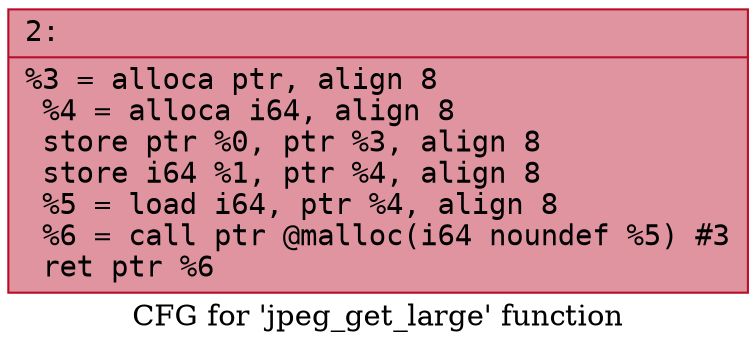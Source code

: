 digraph "CFG for 'jpeg_get_large' function" {
	label="CFG for 'jpeg_get_large' function";

	Node0x6000006c6030 [shape=record,color="#b70d28ff", style=filled, fillcolor="#b70d2870" fontname="Courier",label="{2:\l|  %3 = alloca ptr, align 8\l  %4 = alloca i64, align 8\l  store ptr %0, ptr %3, align 8\l  store i64 %1, ptr %4, align 8\l  %5 = load i64, ptr %4, align 8\l  %6 = call ptr @malloc(i64 noundef %5) #3\l  ret ptr %6\l}"];
}
